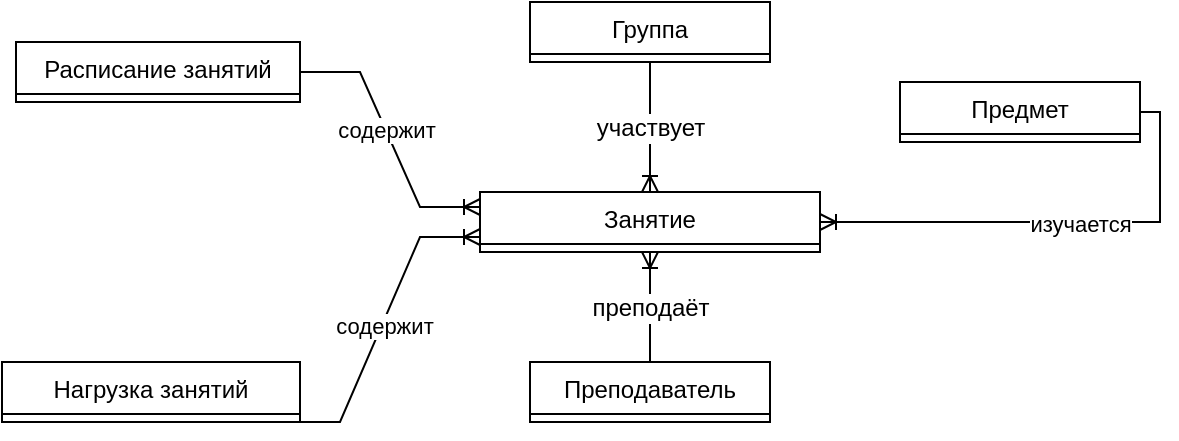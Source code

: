 <mxfile version="21.1.2" type="device" pages="3">
  <diagram id="R2lEEEUBdFMjLlhIrx00" name="Концептуальная схема сущностей">
    <mxGraphModel dx="1026" dy="682" grid="0" gridSize="10" guides="1" tooltips="1" connect="1" arrows="1" fold="1" page="1" pageScale="1" pageWidth="850" pageHeight="1100" math="0" shadow="0" extFonts="Permanent Marker^https://fonts.googleapis.com/css?family=Permanent+Marker">
      <root>
        <mxCell id="0" />
        <mxCell id="1" parent="0" />
        <mxCell id="lWzihQra4GQA8v50Hg9L-24" value="Преподаватель" style="swimlane;fontStyle=0;childLayout=stackLayout;horizontal=1;startSize=26;fillColor=none;horizontalStack=0;resizeParent=1;resizeParentMax=0;resizeLast=0;collapsible=1;marginBottom=0;" parent="1" vertex="1" collapsed="1">
          <mxGeometry x="355" y="730" width="120" height="30" as="geometry">
            <mxRectangle x="330" y="825" width="140" height="52" as="alternateBounds" />
          </mxGeometry>
        </mxCell>
        <mxCell id="lWzihQra4GQA8v50Hg9L-25" value="PK ID_преподавателя" style="text;strokeColor=none;fillColor=none;align=left;verticalAlign=top;spacingLeft=4;spacingRight=4;overflow=hidden;rotatable=0;points=[[0,0.5],[1,0.5]];portConstraint=eastwest;" parent="lWzihQra4GQA8v50Hg9L-24" vertex="1">
          <mxGeometry y="26" width="140" height="26" as="geometry" />
        </mxCell>
        <mxCell id="lWzihQra4GQA8v50Hg9L-26" value="Группа" style="swimlane;fontStyle=0;childLayout=stackLayout;horizontal=1;startSize=26;fillColor=none;horizontalStack=0;resizeParent=1;resizeParentMax=0;resizeLast=0;collapsible=1;marginBottom=0;" parent="1" vertex="1" collapsed="1">
          <mxGeometry x="355" y="550" width="120" height="30" as="geometry">
            <mxRectangle x="550" y="695" width="140" height="52" as="alternateBounds" />
          </mxGeometry>
        </mxCell>
        <mxCell id="lWzihQra4GQA8v50Hg9L-27" value="PK ID_группы&#xa;" style="text;strokeColor=none;fillColor=none;align=left;verticalAlign=top;spacingLeft=4;spacingRight=4;overflow=hidden;rotatable=0;points=[[0,0.5],[1,0.5]];portConstraint=eastwest;" parent="lWzihQra4GQA8v50Hg9L-26" vertex="1">
          <mxGeometry y="26" width="140" height="26" as="geometry" />
        </mxCell>
        <mxCell id="lWzihQra4GQA8v50Hg9L-28" value="Предмет" style="swimlane;fontStyle=0;childLayout=stackLayout;horizontal=1;startSize=26;fillColor=none;horizontalStack=0;resizeParent=1;resizeParentMax=0;resizeLast=0;collapsible=1;marginBottom=0;" parent="1" vertex="1" collapsed="1">
          <mxGeometry x="540" y="590" width="120" height="30" as="geometry">
            <mxRectangle x="320" y="480" width="160" height="104" as="alternateBounds" />
          </mxGeometry>
        </mxCell>
        <mxCell id="lWzihQra4GQA8v50Hg9L-29" value="PK ID_предмета&#xa;" style="text;strokeColor=none;fillColor=none;align=left;verticalAlign=top;spacingLeft=4;spacingRight=4;overflow=hidden;rotatable=0;points=[[0,0.5],[1,0.5]];portConstraint=eastwest;" parent="lWzihQra4GQA8v50Hg9L-28" vertex="1">
          <mxGeometry y="26" width="160" height="26" as="geometry" />
        </mxCell>
        <mxCell id="lWzihQra4GQA8v50Hg9L-30" value="AK Название предмета" style="text;strokeColor=none;fillColor=none;align=left;verticalAlign=top;spacingLeft=4;spacingRight=4;overflow=hidden;rotatable=0;points=[[0,0.5],[1,0.5]];portConstraint=eastwest;" parent="lWzihQra4GQA8v50Hg9L-28" vertex="1">
          <mxGeometry y="52" width="160" height="26" as="geometry" />
        </mxCell>
        <mxCell id="lWzihQra4GQA8v50Hg9L-31" value="+ field: type" style="text;strokeColor=none;fillColor=none;align=left;verticalAlign=top;spacingLeft=4;spacingRight=4;overflow=hidden;rotatable=0;points=[[0,0.5],[1,0.5]];portConstraint=eastwest;" parent="lWzihQra4GQA8v50Hg9L-28" vertex="1">
          <mxGeometry y="78" width="160" height="26" as="geometry" />
        </mxCell>
        <mxCell id="lWzihQra4GQA8v50Hg9L-32" value="Занятие" style="swimlane;fontStyle=0;childLayout=stackLayout;horizontal=1;startSize=26;fillColor=none;horizontalStack=0;resizeParent=1;resizeParentMax=0;resizeLast=0;collapsible=1;marginBottom=0;" parent="1" vertex="1" collapsed="1">
          <mxGeometry x="330" y="645" width="170" height="30" as="geometry">
            <mxRectangle x="330" y="645" width="140" height="130" as="alternateBounds" />
          </mxGeometry>
        </mxCell>
        <mxCell id="lWzihQra4GQA8v50Hg9L-33" value="PK ID_занятия&#xa;&#xa;" style="text;strokeColor=none;fillColor=none;align=left;verticalAlign=top;spacingLeft=4;spacingRight=4;overflow=hidden;rotatable=0;points=[[0,0.5],[1,0.5]];portConstraint=eastwest;" parent="lWzihQra4GQA8v50Hg9L-32" vertex="1">
          <mxGeometry y="26" width="140" height="26" as="geometry" />
        </mxCell>
        <mxCell id="lWzihQra4GQA8v50Hg9L-34" value="FK ID_предмета&#xa;&#xa;" style="text;strokeColor=none;fillColor=none;align=left;verticalAlign=top;spacingLeft=4;spacingRight=4;overflow=hidden;rotatable=0;points=[[0,0.5],[1,0.5]];portConstraint=eastwest;" parent="lWzihQra4GQA8v50Hg9L-32" vertex="1">
          <mxGeometry y="52" width="140" height="26" as="geometry" />
        </mxCell>
        <mxCell id="lWzihQra4GQA8v50Hg9L-35" value="FK ID_группы&#xa;" style="text;strokeColor=none;fillColor=none;align=left;verticalAlign=top;spacingLeft=4;spacingRight=4;overflow=hidden;rotatable=0;points=[[0,0.5],[1,0.5]];portConstraint=eastwest;" parent="lWzihQra4GQA8v50Hg9L-32" vertex="1">
          <mxGeometry y="78" width="140" height="26" as="geometry" />
        </mxCell>
        <mxCell id="lWzihQra4GQA8v50Hg9L-36" value="FK ID_преподавателя&#xa;" style="text;strokeColor=none;fillColor=none;align=left;verticalAlign=top;spacingLeft=4;spacingRight=4;overflow=hidden;rotatable=0;points=[[0,0.5],[1,0.5]];portConstraint=eastwest;" parent="lWzihQra4GQA8v50Hg9L-32" vertex="1">
          <mxGeometry y="104" width="140" height="26" as="geometry" />
        </mxCell>
        <mxCell id="lWzihQra4GQA8v50Hg9L-37" value="" style="edgeStyle=orthogonalEdgeStyle;fontSize=12;html=1;endArrow=ERoneToMany;rounded=0;fontFamily=Helvetica;entryX=1;entryY=0.5;entryDx=0;entryDy=0;exitX=1;exitY=0.5;exitDx=0;exitDy=0;" parent="1" source="lWzihQra4GQA8v50Hg9L-29" target="lWzihQra4GQA8v50Hg9L-34" edge="1">
          <mxGeometry width="100" height="100" relative="1" as="geometry">
            <mxPoint x="350" y="555" as="sourcePoint" />
            <mxPoint x="630" y="565" as="targetPoint" />
          </mxGeometry>
        </mxCell>
        <mxCell id="lWzihQra4GQA8v50Hg9L-38" value="изучается" style="edgeLabel;html=1;align=center;verticalAlign=middle;resizable=0;points=[];fontFamily=Helvetica;" parent="lWzihQra4GQA8v50Hg9L-37" vertex="1" connectable="0">
          <mxGeometry x="-0.107" y="1" relative="1" as="geometry">
            <mxPoint as="offset" />
          </mxGeometry>
        </mxCell>
        <mxCell id="lWzihQra4GQA8v50Hg9L-39" value="участвует" style="fontSize=12;html=1;endArrow=ERoneToMany;rounded=0;fontFamily=Helvetica;exitX=0.5;exitY=1;exitDx=0;exitDy=0;entryX=0.5;entryY=0;entryDx=0;entryDy=0;" parent="1" source="lWzihQra4GQA8v50Hg9L-26" target="lWzihQra4GQA8v50Hg9L-32" edge="1">
          <mxGeometry width="100" height="100" relative="1" as="geometry">
            <mxPoint x="550" y="735.5" as="sourcePoint" />
            <mxPoint x="470" y="735.5" as="targetPoint" />
          </mxGeometry>
        </mxCell>
        <mxCell id="lWzihQra4GQA8v50Hg9L-41" value="Нагрузка занятий" style="swimlane;fontStyle=0;childLayout=stackLayout;horizontal=1;startSize=26;fillColor=none;horizontalStack=0;resizeParent=1;resizeParentMax=0;resizeLast=0;collapsible=1;marginBottom=0;" parent="1" vertex="1" collapsed="1">
          <mxGeometry x="91" y="730" width="149" height="30" as="geometry">
            <mxRectangle x="120" y="619" width="140" height="78" as="alternateBounds" />
          </mxGeometry>
        </mxCell>
        <mxCell id="lWzihQra4GQA8v50Hg9L-42" value="PK ID_расписания" style="text;strokeColor=none;fillColor=none;align=left;verticalAlign=top;spacingLeft=4;spacingRight=4;overflow=hidden;rotatable=0;points=[[0,0.5],[1,0.5]];portConstraint=eastwest;" parent="lWzihQra4GQA8v50Hg9L-41" vertex="1">
          <mxGeometry y="26" width="140" height="26" as="geometry" />
        </mxCell>
        <mxCell id="lWzihQra4GQA8v50Hg9L-43" value="FK ID_занятия" style="text;strokeColor=none;fillColor=none;align=left;verticalAlign=top;spacingLeft=4;spacingRight=4;overflow=hidden;rotatable=0;points=[[0,0.5],[1,0.5]];portConstraint=eastwest;" parent="lWzihQra4GQA8v50Hg9L-41" vertex="1">
          <mxGeometry y="52" width="140" height="26" as="geometry" />
        </mxCell>
        <mxCell id="lWzihQra4GQA8v50Hg9L-46" value="преподаёт" style="fontSize=12;html=1;endArrow=ERoneToMany;rounded=0;fontFamily=Helvetica;entryX=0.5;entryY=1;entryDx=0;entryDy=0;" parent="1" source="lWzihQra4GQA8v50Hg9L-24" target="lWzihQra4GQA8v50Hg9L-32" edge="1">
          <mxGeometry width="100" height="100" relative="1" as="geometry">
            <mxPoint x="300" y="875" as="sourcePoint" />
            <mxPoint x="400" y="775" as="targetPoint" />
            <mxPoint as="offset" />
          </mxGeometry>
        </mxCell>
        <mxCell id="9klm3JyMY4BfuKlm9YEN-1" value="Расписание занятий" style="swimlane;fontStyle=0;childLayout=stackLayout;horizontal=1;startSize=26;fillColor=none;horizontalStack=0;resizeParent=1;resizeParentMax=0;resizeLast=0;collapsible=1;marginBottom=0;" parent="1" vertex="1" collapsed="1">
          <mxGeometry x="98" y="570" width="142" height="30" as="geometry">
            <mxRectangle x="120" y="619" width="140" height="78" as="alternateBounds" />
          </mxGeometry>
        </mxCell>
        <mxCell id="9klm3JyMY4BfuKlm9YEN-2" value="PK ID_расписания" style="text;strokeColor=none;fillColor=none;align=left;verticalAlign=top;spacingLeft=4;spacingRight=4;overflow=hidden;rotatable=0;points=[[0,0.5],[1,0.5]];portConstraint=eastwest;" parent="9klm3JyMY4BfuKlm9YEN-1" vertex="1">
          <mxGeometry y="26" width="140" height="26" as="geometry" />
        </mxCell>
        <mxCell id="9klm3JyMY4BfuKlm9YEN-3" value="FK ID_занятия" style="text;strokeColor=none;fillColor=none;align=left;verticalAlign=top;spacingLeft=4;spacingRight=4;overflow=hidden;rotatable=0;points=[[0,0.5],[1,0.5]];portConstraint=eastwest;" parent="9klm3JyMY4BfuKlm9YEN-1" vertex="1">
          <mxGeometry y="52" width="140" height="26" as="geometry" />
        </mxCell>
        <mxCell id="9klm3JyMY4BfuKlm9YEN-4" value="" style="edgeStyle=entityRelationEdgeStyle;fontSize=12;html=1;endArrow=ERoneToMany;rounded=0;exitX=1;exitY=0.5;exitDx=0;exitDy=0;entryX=0;entryY=0.25;entryDx=0;entryDy=0;" parent="1" source="9klm3JyMY4BfuKlm9YEN-1" target="lWzihQra4GQA8v50Hg9L-32" edge="1">
          <mxGeometry width="100" height="100" relative="1" as="geometry">
            <mxPoint x="270" y="660" as="sourcePoint" />
            <mxPoint x="260" y="640" as="targetPoint" />
          </mxGeometry>
        </mxCell>
        <mxCell id="sRB9jKb3sje4ylRkL5vz-1" value="содержит" style="edgeLabel;html=1;align=center;verticalAlign=middle;resizable=0;points=[];" vertex="1" connectable="0" parent="9klm3JyMY4BfuKlm9YEN-4">
          <mxGeometry x="-0.097" relative="1" as="geometry">
            <mxPoint y="1" as="offset" />
          </mxGeometry>
        </mxCell>
        <mxCell id="9klm3JyMY4BfuKlm9YEN-6" value="" style="edgeStyle=entityRelationEdgeStyle;fontSize=12;html=1;endArrow=ERoneToMany;rounded=0;entryX=0;entryY=0.75;entryDx=0;entryDy=0;" parent="1" target="lWzihQra4GQA8v50Hg9L-32" edge="1">
          <mxGeometry width="100" height="100" relative="1" as="geometry">
            <mxPoint x="230" y="760" as="sourcePoint" />
            <mxPoint x="330" y="660" as="targetPoint" />
          </mxGeometry>
        </mxCell>
        <mxCell id="sRB9jKb3sje4ylRkL5vz-2" value="содержит" style="edgeLabel;html=1;align=center;verticalAlign=middle;resizable=0;points=[];" vertex="1" connectable="0" parent="9klm3JyMY4BfuKlm9YEN-6">
          <mxGeometry x="0.03" y="-1" relative="1" as="geometry">
            <mxPoint as="offset" />
          </mxGeometry>
        </mxCell>
      </root>
    </mxGraphModel>
  </diagram>
  <diagram id="Xg0ogcrk9PssY-lMl7M1" name="Концептуальная схема ключей">
    <mxGraphModel dx="1026" dy="682" grid="0" gridSize="10" guides="1" tooltips="1" connect="1" arrows="1" fold="1" page="1" pageScale="1" pageWidth="827" pageHeight="1169" math="0" shadow="0">
      <root>
        <mxCell id="0" />
        <mxCell id="1" parent="0" />
        <mxCell id="2nCKiH7f1QyuvynOI5Bj-1" value="Преподаватель" style="swimlane;fontStyle=0;childLayout=stackLayout;horizontal=1;startSize=26;fillColor=none;horizontalStack=0;resizeParent=1;resizeParentMax=0;resizeLast=0;collapsible=1;marginBottom=0;" parent="1" vertex="1">
          <mxGeometry x="360" y="910" width="140" height="52" as="geometry">
            <mxRectangle x="200" y="470" width="120" height="30" as="alternateBounds" />
          </mxGeometry>
        </mxCell>
        <mxCell id="2nCKiH7f1QyuvynOI5Bj-56" value="PK ID_преподавателя" style="text;strokeColor=none;fillColor=none;align=left;verticalAlign=top;spacingLeft=4;spacingRight=4;overflow=hidden;rotatable=0;points=[[0,0.5],[1,0.5]];portConstraint=eastwest;" parent="2nCKiH7f1QyuvynOI5Bj-1" vertex="1">
          <mxGeometry y="26" width="140" height="26" as="geometry" />
        </mxCell>
        <mxCell id="2nCKiH7f1QyuvynOI5Bj-5" value="Группа" style="swimlane;fontStyle=0;childLayout=stackLayout;horizontal=1;startSize=26;fillColor=none;horizontalStack=0;resizeParent=1;resizeParentMax=0;resizeLast=0;collapsible=1;marginBottom=0;" parent="1" vertex="1">
          <mxGeometry x="580" y="780" width="140" height="52" as="geometry">
            <mxRectangle x="480" y="787" width="120" height="30" as="alternateBounds" />
          </mxGeometry>
        </mxCell>
        <mxCell id="2nCKiH7f1QyuvynOI5Bj-6" value="PK ID_группы&#xa;" style="text;strokeColor=none;fillColor=none;align=left;verticalAlign=top;spacingLeft=4;spacingRight=4;overflow=hidden;rotatable=0;points=[[0,0.5],[1,0.5]];portConstraint=eastwest;" parent="2nCKiH7f1QyuvynOI5Bj-5" vertex="1">
          <mxGeometry y="26" width="140" height="26" as="geometry" />
        </mxCell>
        <mxCell id="2nCKiH7f1QyuvynOI5Bj-9" value="Предмет" style="swimlane;fontStyle=0;childLayout=stackLayout;horizontal=1;startSize=26;fillColor=none;horizontalStack=0;resizeParent=1;resizeParentMax=0;resizeLast=0;collapsible=1;marginBottom=0;" parent="1" vertex="1">
          <mxGeometry x="350" y="620" width="160" height="52" as="geometry">
            <mxRectangle x="200" y="630" width="120" height="30" as="alternateBounds" />
          </mxGeometry>
        </mxCell>
        <mxCell id="2nCKiH7f1QyuvynOI5Bj-10" value="PK ID_предмета&#xa;" style="text;strokeColor=none;fillColor=none;align=left;verticalAlign=top;spacingLeft=4;spacingRight=4;overflow=hidden;rotatable=0;points=[[0,0.5],[1,0.5]];portConstraint=eastwest;" parent="2nCKiH7f1QyuvynOI5Bj-9" vertex="1">
          <mxGeometry y="26" width="160" height="26" as="geometry" />
        </mxCell>
        <mxCell id="2nCKiH7f1QyuvynOI5Bj-13" value="Занятие" style="swimlane;fontStyle=0;childLayout=stackLayout;horizontal=1;startSize=26;fillColor=none;horizontalStack=0;resizeParent=1;resizeParentMax=0;resizeLast=0;collapsible=1;marginBottom=0;" parent="1" vertex="1">
          <mxGeometry x="360" y="730" width="140" height="130" as="geometry">
            <mxRectangle x="240" y="750" width="170" height="30" as="alternateBounds" />
          </mxGeometry>
        </mxCell>
        <mxCell id="2nCKiH7f1QyuvynOI5Bj-14" value="PK ID_занятия&#xa;&#xa;" style="text;strokeColor=none;fillColor=none;align=left;verticalAlign=top;spacingLeft=4;spacingRight=4;overflow=hidden;rotatable=0;points=[[0,0.5],[1,0.5]];portConstraint=eastwest;" parent="2nCKiH7f1QyuvynOI5Bj-13" vertex="1">
          <mxGeometry y="26" width="140" height="26" as="geometry" />
        </mxCell>
        <mxCell id="2nCKiH7f1QyuvynOI5Bj-15" value="FK ID_предмета&#xa;&#xa;" style="text;strokeColor=none;fillColor=none;align=left;verticalAlign=top;spacingLeft=4;spacingRight=4;overflow=hidden;rotatable=0;points=[[0,0.5],[1,0.5]];portConstraint=eastwest;" parent="2nCKiH7f1QyuvynOI5Bj-13" vertex="1">
          <mxGeometry y="52" width="140" height="26" as="geometry" />
        </mxCell>
        <mxCell id="2nCKiH7f1QyuvynOI5Bj-16" value="FK ID_группы&#xa;" style="text;strokeColor=none;fillColor=none;align=left;verticalAlign=top;spacingLeft=4;spacingRight=4;overflow=hidden;rotatable=0;points=[[0,0.5],[1,0.5]];portConstraint=eastwest;" parent="2nCKiH7f1QyuvynOI5Bj-13" vertex="1">
          <mxGeometry y="78" width="140" height="26" as="geometry" />
        </mxCell>
        <mxCell id="2nCKiH7f1QyuvynOI5Bj-3" value="FK ID_преподавателя&#xa;" style="text;strokeColor=none;fillColor=none;align=left;verticalAlign=top;spacingLeft=4;spacingRight=4;overflow=hidden;rotatable=0;points=[[0,0.5],[1,0.5]];portConstraint=eastwest;" parent="2nCKiH7f1QyuvynOI5Bj-13" vertex="1">
          <mxGeometry y="104" width="140" height="26" as="geometry" />
        </mxCell>
        <mxCell id="2nCKiH7f1QyuvynOI5Bj-19" value="" style="edgeStyle=orthogonalEdgeStyle;fontSize=12;html=1;endArrow=ERoneToMany;rounded=0;fontFamily=Helvetica;entryX=1;entryY=0.5;entryDx=0;entryDy=0;exitX=1;exitY=0.5;exitDx=0;exitDy=0;" parent="1" source="2nCKiH7f1QyuvynOI5Bj-10" target="2nCKiH7f1QyuvynOI5Bj-15" edge="1">
          <mxGeometry width="100" height="100" relative="1" as="geometry">
            <mxPoint x="380" y="640" as="sourcePoint" />
            <mxPoint x="660" y="650" as="targetPoint" />
          </mxGeometry>
        </mxCell>
        <mxCell id="2nCKiH7f1QyuvynOI5Bj-20" value="изучается" style="edgeLabel;html=1;align=center;verticalAlign=middle;resizable=0;points=[];fontFamily=Helvetica;" parent="2nCKiH7f1QyuvynOI5Bj-19" vertex="1" connectable="0">
          <mxGeometry x="-0.107" y="1" relative="1" as="geometry">
            <mxPoint as="offset" />
          </mxGeometry>
        </mxCell>
        <mxCell id="2nCKiH7f1QyuvynOI5Bj-21" value="" style="fontSize=12;html=1;endArrow=ERoneToMany;rounded=0;fontFamily=Helvetica;exitX=0;exitY=0.5;exitDx=0;exitDy=0;entryX=1;entryY=0.5;entryDx=0;entryDy=0;" parent="1" edge="1">
          <mxGeometry width="100" height="100" relative="1" as="geometry">
            <mxPoint x="580" y="820.5" as="sourcePoint" />
            <mxPoint x="500" y="820.5" as="targetPoint" />
          </mxGeometry>
        </mxCell>
        <mxCell id="2nCKiH7f1QyuvynOI5Bj-22" value="участвует" style="edgeLabel;html=1;align=center;verticalAlign=middle;resizable=0;points=[];fontFamily=Helvetica;" parent="2nCKiH7f1QyuvynOI5Bj-21" vertex="1" connectable="0">
          <mxGeometry x="-0.083" y="-1" relative="1" as="geometry">
            <mxPoint as="offset" />
          </mxGeometry>
        </mxCell>
        <mxCell id="TjIhCtMD1o6N8ZzHuJrq-2" value="преподаёт" style="fontSize=12;html=1;endArrow=ERoneToMany;rounded=0;fontFamily=Helvetica;" parent="1" source="2nCKiH7f1QyuvynOI5Bj-1" edge="1">
          <mxGeometry width="100" height="100" relative="1" as="geometry">
            <mxPoint x="330" y="960" as="sourcePoint" />
            <mxPoint x="430" y="860" as="targetPoint" />
            <mxPoint as="offset" />
          </mxGeometry>
        </mxCell>
        <mxCell id="ueWx7z3Y9syc-nxJyci8-17" value="Расписание занятий" style="swimlane;fontStyle=0;childLayout=stackLayout;horizontal=1;startSize=26;fillColor=none;horizontalStack=0;resizeParent=1;resizeParentMax=0;resizeLast=0;collapsible=1;marginBottom=0;whiteSpace=wrap;html=1;" vertex="1" parent="1">
          <mxGeometry x="70" y="680" width="170" height="78" as="geometry" />
        </mxCell>
        <mxCell id="ueWx7z3Y9syc-nxJyci8-18" value="PK ID_Расписания" style="text;strokeColor=none;fillColor=none;align=left;verticalAlign=top;spacingLeft=4;spacingRight=4;overflow=hidden;rotatable=0;points=[[0,0.5],[1,0.5]];portConstraint=eastwest;whiteSpace=wrap;html=1;" vertex="1" parent="ueWx7z3Y9syc-nxJyci8-17">
          <mxGeometry y="26" width="170" height="26" as="geometry" />
        </mxCell>
        <mxCell id="ueWx7z3Y9syc-nxJyci8-19" value="FK ID_Занятия" style="text;strokeColor=none;fillColor=none;align=left;verticalAlign=top;spacingLeft=4;spacingRight=4;overflow=hidden;rotatable=0;points=[[0,0.5],[1,0.5]];portConstraint=eastwest;whiteSpace=wrap;html=1;" vertex="1" parent="ueWx7z3Y9syc-nxJyci8-17">
          <mxGeometry y="52" width="170" height="26" as="geometry" />
        </mxCell>
        <mxCell id="ueWx7z3Y9syc-nxJyci8-22" value="Нагрузка занятий" style="swimlane;fontStyle=0;childLayout=stackLayout;horizontal=1;startSize=26;fillColor=none;horizontalStack=0;resizeParent=1;resizeParentMax=0;resizeLast=0;collapsible=1;marginBottom=0;whiteSpace=wrap;html=1;" vertex="1" parent="1">
          <mxGeometry x="70" y="840" width="170" height="78" as="geometry" />
        </mxCell>
        <mxCell id="ueWx7z3Y9syc-nxJyci8-23" value="PK ID_Нагрузки" style="text;strokeColor=none;fillColor=none;align=left;verticalAlign=top;spacingLeft=4;spacingRight=4;overflow=hidden;rotatable=0;points=[[0,0.5],[1,0.5]];portConstraint=eastwest;whiteSpace=wrap;html=1;" vertex="1" parent="ueWx7z3Y9syc-nxJyci8-22">
          <mxGeometry y="26" width="170" height="26" as="geometry" />
        </mxCell>
        <mxCell id="ueWx7z3Y9syc-nxJyci8-24" value="FK ID_Занятия" style="text;strokeColor=none;fillColor=none;align=left;verticalAlign=top;spacingLeft=4;spacingRight=4;overflow=hidden;rotatable=0;points=[[0,0.5],[1,0.5]];portConstraint=eastwest;whiteSpace=wrap;html=1;" vertex="1" parent="ueWx7z3Y9syc-nxJyci8-22">
          <mxGeometry y="52" width="170" height="26" as="geometry" />
        </mxCell>
        <mxCell id="PqYun4uX-bVN-j6ZCfT2-1" value="" style="edgeStyle=entityRelationEdgeStyle;fontSize=12;html=1;endArrow=ERoneToMany;rounded=0;exitX=1;exitY=0.5;exitDx=0;exitDy=0;" edge="1" parent="1" source="ueWx7z3Y9syc-nxJyci8-19">
          <mxGeometry width="100" height="100" relative="1" as="geometry">
            <mxPoint x="260" y="870" as="sourcePoint" />
            <mxPoint x="360" y="770" as="targetPoint" />
          </mxGeometry>
        </mxCell>
        <mxCell id="PqYun4uX-bVN-j6ZCfT2-5" value="Содержит" style="edgeLabel;html=1;align=center;verticalAlign=middle;resizable=0;points=[];" vertex="1" connectable="0" parent="PqYun4uX-bVN-j6ZCfT2-1">
          <mxGeometry x="-0.062" y="-1" relative="1" as="geometry">
            <mxPoint as="offset" />
          </mxGeometry>
        </mxCell>
        <mxCell id="PqYun4uX-bVN-j6ZCfT2-2" value="" style="edgeStyle=entityRelationEdgeStyle;fontSize=12;html=1;endArrow=ERoneToMany;rounded=0;exitX=1;exitY=0.5;exitDx=0;exitDy=0;" edge="1" parent="1" source="ueWx7z3Y9syc-nxJyci8-23">
          <mxGeometry width="100" height="100" relative="1" as="geometry">
            <mxPoint x="260" y="870" as="sourcePoint" />
            <mxPoint x="360" y="770" as="targetPoint" />
          </mxGeometry>
        </mxCell>
        <mxCell id="PqYun4uX-bVN-j6ZCfT2-6" value="Содержит" style="edgeLabel;html=1;align=center;verticalAlign=middle;resizable=0;points=[];" vertex="1" connectable="0" parent="PqYun4uX-bVN-j6ZCfT2-2">
          <mxGeometry x="-0.005" relative="1" as="geometry">
            <mxPoint as="offset" />
          </mxGeometry>
        </mxCell>
      </root>
    </mxGraphModel>
  </diagram>
  <diagram id="tJsv79h1xokfP-LNYwXu" name="Полноатрибутная схема">
    <mxGraphModel dx="1368" dy="909" grid="0" gridSize="10" guides="1" tooltips="1" connect="1" arrows="1" fold="1" page="1" pageScale="1" pageWidth="1200" pageHeight="1920" math="0" shadow="0">
      <root>
        <mxCell id="0" />
        <mxCell id="1" parent="0" />
        <mxCell id="24rGp_E7Mzjd-9DWOwHO-3" value="Группа" style="swimlane;fontStyle=0;childLayout=stackLayout;horizontal=1;startSize=26;fillColor=none;horizontalStack=0;resizeParent=1;resizeParentMax=0;resizeLast=0;collapsible=1;marginBottom=0;" parent="1" vertex="1">
          <mxGeometry x="830" y="560" width="230" height="138" as="geometry">
            <mxRectangle x="480" y="787" width="120" height="30" as="alternateBounds" />
          </mxGeometry>
        </mxCell>
        <mxCell id="24rGp_E7Mzjd-9DWOwHO-4" value="PK ID_группы                       int&#xa;" style="text;strokeColor=none;fillColor=none;align=left;verticalAlign=top;spacingLeft=4;spacingRight=4;overflow=hidden;rotatable=0;points=[[0,0.5],[1,0.5]];portConstraint=eastwest;" parent="24rGp_E7Mzjd-9DWOwHO-3" vertex="1">
          <mxGeometry y="26" width="230" height="26" as="geometry" />
        </mxCell>
        <mxCell id="m27qB2IpPPGslHZYyzxG-18" value="" style="line;html=1;strokeWidth=1;align=left;verticalAlign=middle;spacingTop=-1;spacingLeft=3;spacingRight=3;rotatable=0;labelPosition=right;points=[];portConstraint=eastwest;" parent="24rGp_E7Mzjd-9DWOwHO-3" vertex="1">
          <mxGeometry y="52" width="230" height="8" as="geometry" />
        </mxCell>
        <mxCell id="hjWiq1jMzWMkNe_O4fob-7" value="Курс                                      tinyint" style="text;strokeColor=none;fillColor=none;align=left;verticalAlign=top;spacingLeft=4;spacingRight=4;overflow=hidden;rotatable=0;points=[[0,0.5],[1,0.5]];portConstraint=eastwest;" parent="24rGp_E7Mzjd-9DWOwHO-3" vertex="1">
          <mxGeometry y="60" width="230" height="26" as="geometry" />
        </mxCell>
        <mxCell id="hjWiq1jMzWMkNe_O4fob-8" value="Номер                                   nvarchar(5)" style="text;strokeColor=none;fillColor=none;align=left;verticalAlign=top;spacingLeft=4;spacingRight=4;overflow=hidden;rotatable=0;points=[[0,0.5],[1,0.5]];portConstraint=eastwest;" parent="24rGp_E7Mzjd-9DWOwHO-3" vertex="1">
          <mxGeometry y="86" width="230" height="26" as="geometry" />
        </mxCell>
        <mxCell id="hjWiq1jMzWMkNe_O4fob-9" value="Количество студентов.       tinyint&#xa;" style="text;strokeColor=none;fillColor=none;align=left;verticalAlign=top;spacingLeft=4;spacingRight=4;overflow=hidden;rotatable=0;points=[[0,0.5],[1,0.5]];portConstraint=eastwest;" parent="24rGp_E7Mzjd-9DWOwHO-3" vertex="1">
          <mxGeometry y="112" width="230" height="26" as="geometry" />
        </mxCell>
        <mxCell id="24rGp_E7Mzjd-9DWOwHO-5" value="Предмет" style="swimlane;fontStyle=0;childLayout=stackLayout;horizontal=1;startSize=26;fillColor=none;horizontalStack=0;resizeParent=1;resizeParentMax=0;resizeLast=0;collapsible=1;marginBottom=0;" parent="1" vertex="1">
          <mxGeometry x="440" y="360" width="210" height="86" as="geometry">
            <mxRectangle x="200" y="630" width="120" height="30" as="alternateBounds" />
          </mxGeometry>
        </mxCell>
        <mxCell id="24rGp_E7Mzjd-9DWOwHO-6" value="PK ID_предмета         int&#xa;" style="text;strokeColor=none;fillColor=none;align=left;verticalAlign=top;spacingLeft=4;spacingRight=4;overflow=hidden;rotatable=0;points=[[0,0.5],[1,0.5]];portConstraint=eastwest;" parent="24rGp_E7Mzjd-9DWOwHO-5" vertex="1">
          <mxGeometry y="26" width="210" height="26" as="geometry" />
        </mxCell>
        <mxCell id="m27qB2IpPPGslHZYyzxG-20" value="" style="line;html=1;strokeWidth=1;align=left;verticalAlign=middle;spacingTop=-1;spacingLeft=3;spacingRight=3;rotatable=0;labelPosition=right;points=[];portConstraint=eastwest;" parent="24rGp_E7Mzjd-9DWOwHO-5" vertex="1">
          <mxGeometry y="52" width="210" height="8" as="geometry" />
        </mxCell>
        <mxCell id="24rGp_E7Mzjd-9DWOwHO-7" value="Название предмета   nvarchar(50)" style="text;strokeColor=none;fillColor=none;align=left;verticalAlign=top;spacingLeft=4;spacingRight=4;overflow=hidden;rotatable=0;points=[[0,0.5],[1,0.5]];portConstraint=eastwest;" parent="24rGp_E7Mzjd-9DWOwHO-5" vertex="1">
          <mxGeometry y="60" width="210" height="26" as="geometry" />
        </mxCell>
        <mxCell id="24rGp_E7Mzjd-9DWOwHO-9" value="Занятие" style="swimlane;fontStyle=0;childLayout=stackLayout;horizontal=1;startSize=26;fillColor=none;horizontalStack=0;resizeParent=1;resizeParentMax=0;resizeLast=0;collapsible=1;marginBottom=0;" parent="1" vertex="1">
          <mxGeometry x="510" y="498" width="240" height="190" as="geometry">
            <mxRectangle x="240" y="750" width="170" height="30" as="alternateBounds" />
          </mxGeometry>
        </mxCell>
        <mxCell id="24rGp_E7Mzjd-9DWOwHO-10" value="PK ID_занятия.                    int&#xa;&#xa;" style="text;strokeColor=none;fillColor=none;align=left;verticalAlign=top;spacingLeft=4;spacingRight=4;overflow=hidden;rotatable=0;points=[[0,0.5],[1,0.5]];portConstraint=eastwest;" parent="24rGp_E7Mzjd-9DWOwHO-9" vertex="1">
          <mxGeometry y="26" width="240" height="26" as="geometry" />
        </mxCell>
        <mxCell id="m27qB2IpPPGslHZYyzxG-17" value="" style="line;html=1;strokeWidth=1;align=left;verticalAlign=middle;spacingTop=-1;spacingLeft=3;spacingRight=3;rotatable=0;labelPosition=right;points=[];portConstraint=eastwest;" parent="24rGp_E7Mzjd-9DWOwHO-9" vertex="1">
          <mxGeometry y="52" width="240" height="8" as="geometry" />
        </mxCell>
        <mxCell id="24rGp_E7Mzjd-9DWOwHO-11" value="FK ID_предмета.                  int&#xa;&#xa;&#xa;" style="text;strokeColor=none;fillColor=none;align=left;verticalAlign=top;spacingLeft=4;spacingRight=4;overflow=hidden;rotatable=0;points=[[0,0.5],[1,0.5]];portConstraint=eastwest;" parent="24rGp_E7Mzjd-9DWOwHO-9" vertex="1">
          <mxGeometry y="60" width="240" height="26" as="geometry" />
        </mxCell>
        <mxCell id="24rGp_E7Mzjd-9DWOwHO-12" value="FK ID_группы.                      int&#xa;" style="text;strokeColor=none;fillColor=none;align=left;verticalAlign=top;spacingLeft=4;spacingRight=4;overflow=hidden;rotatable=0;points=[[0,0.5],[1,0.5]];portConstraint=eastwest;" parent="24rGp_E7Mzjd-9DWOwHO-9" vertex="1">
          <mxGeometry y="86" width="240" height="26" as="geometry" />
        </mxCell>
        <mxCell id="24rGp_E7Mzjd-9DWOwHO-13" value="FK ID_преподавателя.        int&#xa;" style="text;strokeColor=none;fillColor=none;align=left;verticalAlign=top;spacingLeft=4;spacingRight=4;overflow=hidden;rotatable=0;points=[[0,0.5],[1,0.5]];portConstraint=eastwest;" parent="24rGp_E7Mzjd-9DWOwHO-9" vertex="1">
          <mxGeometry y="112" width="240" height="26" as="geometry" />
        </mxCell>
        <mxCell id="hjWiq1jMzWMkNe_O4fob-3" value="Время занятия                     datetime" style="text;strokeColor=none;fillColor=none;align=left;verticalAlign=top;spacingLeft=4;spacingRight=4;overflow=hidden;rotatable=0;points=[[0,0.5],[1,0.5]];portConstraint=eastwest;" parent="24rGp_E7Mzjd-9DWOwHO-9" vertex="1">
          <mxGeometry y="138" width="240" height="26" as="geometry" />
        </mxCell>
        <mxCell id="hjWiq1jMzWMkNe_O4fob-2" value="Аудитория                            nvarchar(50)" style="text;strokeColor=none;fillColor=none;align=left;verticalAlign=top;spacingLeft=4;spacingRight=4;overflow=hidden;rotatable=0;points=[[0,0.5],[1,0.5]];portConstraint=eastwest;" parent="24rGp_E7Mzjd-9DWOwHO-9" vertex="1">
          <mxGeometry y="164" width="240" height="26" as="geometry" />
        </mxCell>
        <mxCell id="24rGp_E7Mzjd-9DWOwHO-14" value="" style="edgeStyle=orthogonalEdgeStyle;fontSize=12;html=1;endArrow=ERoneToMany;rounded=0;fontFamily=Helvetica;entryX=1;entryY=0.5;entryDx=0;entryDy=0;exitX=1;exitY=0.5;exitDx=0;exitDy=0;" parent="1" source="24rGp_E7Mzjd-9DWOwHO-6" target="24rGp_E7Mzjd-9DWOwHO-11" edge="1">
          <mxGeometry width="100" height="100" relative="1" as="geometry">
            <mxPoint x="470" y="660" as="sourcePoint" />
            <mxPoint x="750" y="670" as="targetPoint" />
          </mxGeometry>
        </mxCell>
        <mxCell id="24rGp_E7Mzjd-9DWOwHO-15" value="изучается" style="edgeLabel;html=1;align=center;verticalAlign=middle;resizable=0;points=[];fontFamily=Helvetica;" parent="24rGp_E7Mzjd-9DWOwHO-14" vertex="1" connectable="0">
          <mxGeometry x="-0.107" y="1" relative="1" as="geometry">
            <mxPoint as="offset" />
          </mxGeometry>
        </mxCell>
        <mxCell id="24rGp_E7Mzjd-9DWOwHO-16" value="" style="fontSize=12;html=1;endArrow=ERoneToMany;rounded=0;fontFamily=Helvetica;exitX=0;exitY=0.5;exitDx=0;exitDy=0;entryX=1;entryY=0.5;entryDx=0;entryDy=0;" parent="1" source="24rGp_E7Mzjd-9DWOwHO-4" target="24rGp_E7Mzjd-9DWOwHO-12" edge="1">
          <mxGeometry width="100" height="100" relative="1" as="geometry">
            <mxPoint x="670" y="840.5" as="sourcePoint" />
            <mxPoint x="650" y="841" as="targetPoint" />
          </mxGeometry>
        </mxCell>
        <mxCell id="24rGp_E7Mzjd-9DWOwHO-17" value="участвует" style="edgeLabel;html=1;align=center;verticalAlign=middle;resizable=0;points=[];fontFamily=Helvetica;" parent="24rGp_E7Mzjd-9DWOwHO-16" vertex="1" connectable="0">
          <mxGeometry x="-0.083" y="-1" relative="1" as="geometry">
            <mxPoint as="offset" />
          </mxGeometry>
        </mxCell>
        <mxCell id="24rGp_E7Mzjd-9DWOwHO-18" value="Расписание занятий" style="swimlane;fontStyle=0;childLayout=stackLayout;horizontal=1;startSize=26;fillColor=none;horizontalStack=0;resizeParent=1;resizeParentMax=0;resizeLast=0;collapsible=1;marginBottom=0;" parent="1" vertex="1">
          <mxGeometry x="140" y="440" width="230" height="158" as="geometry">
            <mxRectangle x="40" y="750" width="120" height="30" as="alternateBounds" />
          </mxGeometry>
        </mxCell>
        <mxCell id="24rGp_E7Mzjd-9DWOwHO-19" value="PK ID_расписания         int" style="text;strokeColor=none;fillColor=none;align=left;verticalAlign=top;spacingLeft=4;spacingRight=4;overflow=hidden;rotatable=0;points=[[0,0.5],[1,0.5]];portConstraint=eastwest;" parent="24rGp_E7Mzjd-9DWOwHO-18" vertex="1">
          <mxGeometry y="26" width="230" height="26" as="geometry" />
        </mxCell>
        <mxCell id="m27qB2IpPPGslHZYyzxG-19" value="" style="line;html=1;strokeWidth=1;align=left;verticalAlign=middle;spacingTop=-1;spacingLeft=3;spacingRight=3;rotatable=0;labelPosition=right;points=[];portConstraint=eastwest;" parent="24rGp_E7Mzjd-9DWOwHO-18" vertex="1">
          <mxGeometry y="52" width="230" height="8" as="geometry" />
        </mxCell>
        <mxCell id="24rGp_E7Mzjd-9DWOwHO-20" value="FK ID_занятия               int" style="text;strokeColor=none;fillColor=none;align=left;verticalAlign=top;spacingLeft=4;spacingRight=4;overflow=hidden;rotatable=0;points=[[0,0.5],[1,0.5]];portConstraint=eastwest;" parent="24rGp_E7Mzjd-9DWOwHO-18" vertex="1">
          <mxGeometry y="60" width="230" height="26" as="geometry" />
        </mxCell>
        <mxCell id="hBqcuMQmIQ8iVSt4ANde-1" value="Начало занятия             time" style="text;strokeColor=none;fillColor=none;align=left;verticalAlign=top;spacingLeft=4;spacingRight=4;overflow=hidden;rotatable=0;points=[[0,0.5],[1,0.5]];portConstraint=eastwest;" parent="24rGp_E7Mzjd-9DWOwHO-18" vertex="1">
          <mxGeometry y="86" width="230" height="24" as="geometry" />
        </mxCell>
        <mxCell id="HIEK2eLIEJkb7EYuc-u7-6" value="Конец занятия               time" style="text;strokeColor=none;fillColor=none;align=left;verticalAlign=top;spacingLeft=4;spacingRight=4;overflow=hidden;rotatable=0;points=[[0,0.5],[1,0.5]];portConstraint=eastwest;" vertex="1" parent="24rGp_E7Mzjd-9DWOwHO-18">
          <mxGeometry y="110" width="230" height="24" as="geometry" />
        </mxCell>
        <mxCell id="HIEK2eLIEJkb7EYuc-u7-7" value="Аудитория                      nvarchar(50)" style="text;strokeColor=none;fillColor=none;align=left;verticalAlign=top;spacingLeft=4;spacingRight=4;overflow=hidden;rotatable=0;points=[[0,0.5],[1,0.5]];portConstraint=eastwest;" vertex="1" parent="24rGp_E7Mzjd-9DWOwHO-18">
          <mxGeometry y="134" width="230" height="24" as="geometry" />
        </mxCell>
        <mxCell id="hjWiq1jMzWMkNe_O4fob-1" style="edgeStyle=none;rounded=0;orthogonalLoop=1;jettySize=auto;html=1;exitX=0.75;exitY=0;exitDx=0;exitDy=0;fontFamily=Helvetica;" parent="1" source="24rGp_E7Mzjd-9DWOwHO-5" target="24rGp_E7Mzjd-9DWOwHO-5" edge="1">
          <mxGeometry relative="1" as="geometry" />
        </mxCell>
        <mxCell id="m27qB2IpPPGslHZYyzxG-1" value="Преподаватель" style="swimlane;fontStyle=0;align=center;verticalAlign=top;childLayout=stackLayout;horizontal=1;startSize=26;horizontalStack=0;resizeParent=1;resizeLast=0;collapsible=1;marginBottom=0;rounded=0;shadow=0;strokeWidth=1;" parent="1" vertex="1">
          <mxGeometry x="460" y="778" width="320" height="270" as="geometry">
            <mxRectangle x="460" y="778" width="170" height="26" as="alternateBounds" />
          </mxGeometry>
        </mxCell>
        <mxCell id="m27qB2IpPPGslHZYyzxG-2" value="PK ID_преподавателя                                int" style="text;align=left;verticalAlign=top;spacingLeft=4;spacingRight=4;overflow=hidden;rotatable=0;points=[[0,0.5],[1,0.5]];portConstraint=eastwest;" parent="m27qB2IpPPGslHZYyzxG-1" vertex="1">
          <mxGeometry y="26" width="320" height="26" as="geometry" />
        </mxCell>
        <mxCell id="m27qB2IpPPGslHZYyzxG-3" value="" style="line;html=1;strokeWidth=1;align=left;verticalAlign=middle;spacingTop=-1;spacingLeft=3;spacingRight=3;rotatable=0;labelPosition=right;points=[];portConstraint=eastwest;" parent="m27qB2IpPPGslHZYyzxG-1" vertex="1">
          <mxGeometry y="52" width="320" height="8" as="geometry" />
        </mxCell>
        <mxCell id="m27qB2IpPPGslHZYyzxG-6" value="Фамилия                                                      nvarchar(30)" style="text;align=left;verticalAlign=top;spacingLeft=4;spacingRight=4;overflow=hidden;rotatable=0;points=[[0,0.5],[1,0.5]];portConstraint=eastwest;" parent="m27qB2IpPPGslHZYyzxG-1" vertex="1">
          <mxGeometry y="60" width="320" height="26" as="geometry" />
        </mxCell>
        <mxCell id="m27qB2IpPPGslHZYyzxG-7" value="Имя                                                               nvarchar(30)" style="text;align=left;verticalAlign=top;spacingLeft=4;spacingRight=4;overflow=hidden;rotatable=0;points=[[0,0.5],[1,0.5]];portConstraint=eastwest;" parent="m27qB2IpPPGslHZYyzxG-1" vertex="1">
          <mxGeometry y="86" width="320" height="26" as="geometry" />
        </mxCell>
        <mxCell id="m27qB2IpPPGslHZYyzxG-8" value="Отчество                                                      nvarchar(30)" style="text;align=left;verticalAlign=top;spacingLeft=4;spacingRight=4;overflow=hidden;rotatable=0;points=[[0,0.5],[1,0.5]];portConstraint=eastwest;" parent="m27qB2IpPPGslHZYyzxG-1" vertex="1">
          <mxGeometry y="112" width="320" height="26" as="geometry" />
        </mxCell>
        <mxCell id="m27qB2IpPPGslHZYyzxG-9" value="Адрес                                                            nvarchar(50)&#xa;" style="text;align=left;verticalAlign=top;spacingLeft=4;spacingRight=4;overflow=hidden;rotatable=0;points=[[0,0.5],[1,0.5]];portConstraint=eastwest;" parent="m27qB2IpPPGslHZYyzxG-1" vertex="1">
          <mxGeometry y="138" width="320" height="26" as="geometry" />
        </mxCell>
        <mxCell id="m27qB2IpPPGslHZYyzxG-10" value="Телефон                                                       nvarchar(20)" style="text;align=left;verticalAlign=top;spacingLeft=4;spacingRight=4;overflow=hidden;rotatable=0;points=[[0,0.5],[1,0.5]];portConstraint=eastwest;" parent="m27qB2IpPPGslHZYyzxG-1" vertex="1">
          <mxGeometry y="164" width="320" height="26" as="geometry" />
        </mxCell>
        <mxCell id="m27qB2IpPPGslHZYyzxG-11" value="Ученая степень                                           nvarchar(50)" style="text;align=left;verticalAlign=top;spacingLeft=4;spacingRight=4;overflow=hidden;rotatable=0;points=[[0,0.5],[1,0.5]];portConstraint=eastwest;" parent="m27qB2IpPPGslHZYyzxG-1" vertex="1">
          <mxGeometry y="190" width="320" height="26" as="geometry" />
        </mxCell>
        <mxCell id="m27qB2IpPPGslHZYyzxG-12" value="Административная должность.                 nvarchar(50)" style="text;align=left;verticalAlign=top;spacingLeft=4;spacingRight=4;overflow=hidden;rotatable=0;points=[[0,0.5],[1,0.5]];portConstraint=eastwest;" parent="m27qB2IpPPGslHZYyzxG-1" vertex="1">
          <mxGeometry y="216" width="320" height="26" as="geometry" />
        </mxCell>
        <mxCell id="m27qB2IpPPGslHZYyzxG-13" value="Стаж работы                                               tinyint" style="text;align=left;verticalAlign=top;spacingLeft=4;spacingRight=4;overflow=hidden;rotatable=0;points=[[0,0.5],[1,0.5]];portConstraint=eastwest;" parent="m27qB2IpPPGslHZYyzxG-1" vertex="1">
          <mxGeometry y="242" width="320" height="26" as="geometry" />
        </mxCell>
        <mxCell id="m27qB2IpPPGslHZYyzxG-15" value="преподаёт" style="edgeStyle=orthogonalEdgeStyle;fontSize=12;html=1;endArrow=ERoneToMany;rounded=0;fontFamily=Helvetica;exitX=0.5;exitY=0;exitDx=0;exitDy=0;entryX=0;entryY=0.5;entryDx=0;entryDy=0;" parent="1" source="m27qB2IpPPGslHZYyzxG-1" target="24rGp_E7Mzjd-9DWOwHO-13" edge="1">
          <mxGeometry width="100" height="100" relative="1" as="geometry">
            <mxPoint x="570" y="710" as="sourcePoint" />
            <mxPoint x="700" y="640" as="targetPoint" />
          </mxGeometry>
        </mxCell>
        <mxCell id="95RmkZjxj0IkSbTUs8Fw-2" value="Нагрузка занятий" style="swimlane;fontStyle=0;childLayout=stackLayout;horizontal=1;startSize=26;fillColor=none;horizontalStack=0;resizeParent=1;resizeParentMax=0;resizeLast=0;collapsible=1;marginBottom=0;" vertex="1" parent="1">
          <mxGeometry x="140" y="700" width="250" height="110" as="geometry">
            <mxRectangle x="40" y="750" width="120" height="30" as="alternateBounds" />
          </mxGeometry>
        </mxCell>
        <mxCell id="95RmkZjxj0IkSbTUs8Fw-3" value="PK ID_нагрузки         int" style="text;strokeColor=none;fillColor=none;align=left;verticalAlign=top;spacingLeft=4;spacingRight=4;overflow=hidden;rotatable=0;points=[[0,0.5],[1,0.5]];portConstraint=eastwest;" vertex="1" parent="95RmkZjxj0IkSbTUs8Fw-2">
          <mxGeometry y="26" width="250" height="26" as="geometry" />
        </mxCell>
        <mxCell id="95RmkZjxj0IkSbTUs8Fw-4" value="" style="line;html=1;strokeWidth=1;align=left;verticalAlign=middle;spacingTop=-1;spacingLeft=3;spacingRight=3;rotatable=0;labelPosition=right;points=[];portConstraint=eastwest;" vertex="1" parent="95RmkZjxj0IkSbTUs8Fw-2">
          <mxGeometry y="52" width="250" height="8" as="geometry" />
        </mxCell>
        <mxCell id="95RmkZjxj0IkSbTUs8Fw-5" value="FK ID_занятия               int" style="text;strokeColor=none;fillColor=none;align=left;verticalAlign=top;spacingLeft=4;spacingRight=4;overflow=hidden;rotatable=0;points=[[0,0.5],[1,0.5]];portConstraint=eastwest;" vertex="1" parent="95RmkZjxj0IkSbTUs8Fw-2">
          <mxGeometry y="60" width="250" height="26" as="geometry" />
        </mxCell>
        <mxCell id="95RmkZjxj0IkSbTUs8Fw-6" value="Количество академических часов.     int" style="text;strokeColor=none;fillColor=none;align=left;verticalAlign=top;spacingLeft=4;spacingRight=4;overflow=hidden;rotatable=0;points=[[0,0.5],[1,0.5]];portConstraint=eastwest;" vertex="1" parent="95RmkZjxj0IkSbTUs8Fw-2">
          <mxGeometry y="86" width="250" height="24" as="geometry" />
        </mxCell>
        <mxCell id="95RmkZjxj0IkSbTUs8Fw-9" value="" style="edgeStyle=entityRelationEdgeStyle;fontSize=12;html=1;endArrow=ERoneToMany;rounded=0;exitX=1;exitY=0.5;exitDx=0;exitDy=0;" edge="1" parent="1" source="24rGp_E7Mzjd-9DWOwHO-19">
          <mxGeometry width="100" height="100" relative="1" as="geometry">
            <mxPoint x="410" y="640" as="sourcePoint" />
            <mxPoint x="510" y="540" as="targetPoint" />
          </mxGeometry>
        </mxCell>
        <mxCell id="9Z9D2oDM0IYu2Wj1-rCy-1" value="содержит" style="edgeLabel;html=1;align=center;verticalAlign=middle;resizable=0;points=[];" vertex="1" connectable="0" parent="95RmkZjxj0IkSbTUs8Fw-9">
          <mxGeometry x="-0.118" y="-1" relative="1" as="geometry">
            <mxPoint as="offset" />
          </mxGeometry>
        </mxCell>
        <mxCell id="95RmkZjxj0IkSbTUs8Fw-10" value="" style="edgeStyle=entityRelationEdgeStyle;fontSize=12;html=1;endArrow=ERoneToMany;rounded=0;exitX=1;exitY=0.5;exitDx=0;exitDy=0;" edge="1" parent="1" source="95RmkZjxj0IkSbTUs8Fw-5">
          <mxGeometry width="100" height="100" relative="1" as="geometry">
            <mxPoint x="410" y="640" as="sourcePoint" />
            <mxPoint x="510" y="540" as="targetPoint" />
          </mxGeometry>
        </mxCell>
        <mxCell id="9Z9D2oDM0IYu2Wj1-rCy-2" value="содержит" style="edgeLabel;html=1;align=center;verticalAlign=middle;resizable=0;points=[];" vertex="1" connectable="0" parent="95RmkZjxj0IkSbTUs8Fw-10">
          <mxGeometry x="0.058" y="-1" relative="1" as="geometry">
            <mxPoint as="offset" />
          </mxGeometry>
        </mxCell>
      </root>
    </mxGraphModel>
  </diagram>
</mxfile>
